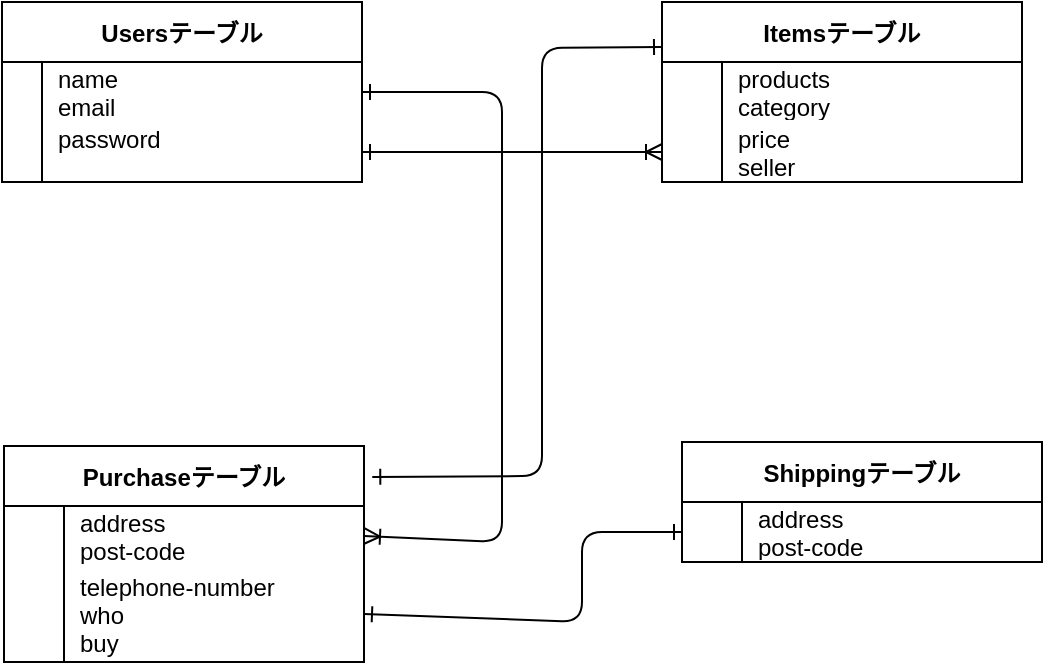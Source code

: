 <mxfile>
    <diagram id="OoQ5Ur7bebyOS0lPMEaS" name="ページ1">
        <mxGraphModel dx="674" dy="401" grid="1" gridSize="10" guides="1" tooltips="1" connect="1" arrows="1" fold="1" page="1" pageScale="1" pageWidth="827" pageHeight="1169" math="0" shadow="0">
            <root>
                <mxCell id="0"/>
                <mxCell id="1" parent="0"/>
                <mxCell id="2" value="Usersテーブル" style="shape=table;startSize=30;container=1;collapsible=1;childLayout=tableLayout;fixedRows=1;rowLines=0;fontStyle=1;align=center;resizeLast=1;" vertex="1" parent="1">
                    <mxGeometry x="10" y="30" width="180" height="90" as="geometry"/>
                </mxCell>
                <mxCell id="6" value="" style="shape=tableRow;horizontal=0;startSize=0;swimlaneHead=0;swimlaneBody=0;fillColor=none;collapsible=0;dropTarget=0;points=[[0,0.5],[1,0.5]];portConstraint=eastwest;top=0;left=0;right=0;bottom=0;" vertex="1" parent="2">
                    <mxGeometry y="30" width="180" height="30" as="geometry"/>
                </mxCell>
                <mxCell id="7" value="" style="shape=partialRectangle;connectable=0;fillColor=none;top=0;left=0;bottom=0;right=0;editable=1;overflow=hidden;" vertex="1" parent="6">
                    <mxGeometry width="20" height="30" as="geometry">
                        <mxRectangle width="20" height="30" as="alternateBounds"/>
                    </mxGeometry>
                </mxCell>
                <mxCell id="8" value="name&#10;email" style="shape=partialRectangle;connectable=0;fillColor=none;top=0;left=0;bottom=0;right=0;align=left;spacingLeft=6;overflow=hidden;" vertex="1" parent="6">
                    <mxGeometry x="20" width="160" height="30" as="geometry">
                        <mxRectangle width="160" height="30" as="alternateBounds"/>
                    </mxGeometry>
                </mxCell>
                <mxCell id="9" value="" style="shape=tableRow;horizontal=0;startSize=0;swimlaneHead=0;swimlaneBody=0;fillColor=none;collapsible=0;dropTarget=0;points=[[0,0.5],[1,0.5]];portConstraint=eastwest;top=0;left=0;right=0;bottom=0;" vertex="1" parent="2">
                    <mxGeometry y="60" width="180" height="30" as="geometry"/>
                </mxCell>
                <mxCell id="10" value="" style="shape=partialRectangle;connectable=0;fillColor=none;top=0;left=0;bottom=0;right=0;editable=1;overflow=hidden;" vertex="1" parent="9">
                    <mxGeometry width="20" height="30" as="geometry">
                        <mxRectangle width="20" height="30" as="alternateBounds"/>
                    </mxGeometry>
                </mxCell>
                <mxCell id="11" value="password&#10;" style="shape=partialRectangle;connectable=0;fillColor=none;top=0;left=0;bottom=0;right=0;align=left;spacingLeft=6;overflow=hidden;" vertex="1" parent="9">
                    <mxGeometry x="20" width="160" height="30" as="geometry">
                        <mxRectangle width="160" height="30" as="alternateBounds"/>
                    </mxGeometry>
                </mxCell>
                <mxCell id="58" style="edgeStyle=none;html=1;exitX=0;exitY=0.25;exitDx=0;exitDy=0;startArrow=ERone;startFill=0;endArrow=ERone;endFill=0;entryX=1.023;entryY=0.143;entryDx=0;entryDy=0;entryPerimeter=0;" edge="1" parent="1" source="15" target="28">
                    <mxGeometry relative="1" as="geometry">
                        <mxPoint x="290" y="290" as="targetPoint"/>
                        <Array as="points">
                            <mxPoint x="280" y="53"/>
                            <mxPoint x="280" y="267"/>
                        </Array>
                    </mxGeometry>
                </mxCell>
                <mxCell id="15" value="Itemsテーブル" style="shape=table;startSize=30;container=1;collapsible=1;childLayout=tableLayout;fixedRows=1;rowLines=0;fontStyle=1;align=center;resizeLast=1;" vertex="1" parent="1">
                    <mxGeometry x="340" y="30" width="180" height="90" as="geometry"/>
                </mxCell>
                <mxCell id="19" value="" style="shape=tableRow;horizontal=0;startSize=0;swimlaneHead=0;swimlaneBody=0;fillColor=none;collapsible=0;dropTarget=0;points=[[0,0.5],[1,0.5]];portConstraint=eastwest;top=0;left=0;right=0;bottom=0;swimlaneLine=1;" vertex="1" parent="15">
                    <mxGeometry y="30" width="180" height="30" as="geometry"/>
                </mxCell>
                <mxCell id="20" value="" style="shape=partialRectangle;connectable=0;fillColor=none;top=0;left=0;bottom=0;right=0;editable=1;overflow=hidden;" vertex="1" parent="19">
                    <mxGeometry width="30" height="30" as="geometry">
                        <mxRectangle width="30" height="30" as="alternateBounds"/>
                    </mxGeometry>
                </mxCell>
                <mxCell id="21" value="products&#10;category&#10;" style="shape=partialRectangle;connectable=0;fillColor=none;top=0;left=0;bottom=0;right=0;align=left;spacingLeft=6;overflow=hidden;" vertex="1" parent="19">
                    <mxGeometry x="30" width="150" height="30" as="geometry">
                        <mxRectangle width="150" height="30" as="alternateBounds"/>
                    </mxGeometry>
                </mxCell>
                <mxCell id="22" value="" style="shape=tableRow;horizontal=0;startSize=0;swimlaneHead=0;swimlaneBody=0;fillColor=none;collapsible=0;dropTarget=0;points=[[0,0.5],[1,0.5]];portConstraint=eastwest;top=0;left=0;right=0;bottom=0;" vertex="1" parent="15">
                    <mxGeometry y="60" width="180" height="30" as="geometry"/>
                </mxCell>
                <mxCell id="23" value="" style="shape=partialRectangle;connectable=0;fillColor=none;top=0;left=0;bottom=0;right=0;editable=1;overflow=hidden;" vertex="1" parent="22">
                    <mxGeometry width="30" height="30" as="geometry">
                        <mxRectangle width="30" height="30" as="alternateBounds"/>
                    </mxGeometry>
                </mxCell>
                <mxCell id="24" value="price&#10;seller" style="shape=partialRectangle;connectable=0;fillColor=none;top=0;left=0;bottom=0;right=0;align=left;spacingLeft=6;overflow=hidden;" vertex="1" parent="22">
                    <mxGeometry x="30" width="150" height="30" as="geometry">
                        <mxRectangle width="150" height="30" as="alternateBounds"/>
                    </mxGeometry>
                </mxCell>
                <mxCell id="54" style="edgeStyle=none;html=1;exitX=0;exitY=0.5;exitDx=0;exitDy=0;entryX=0;entryY=0.5;entryDx=0;entryDy=0;endArrow=ERoneToMany;endFill=0;startArrow=ERone;startFill=0;" edge="1" parent="15" source="22" target="22">
                    <mxGeometry relative="1" as="geometry">
                        <Array as="points"/>
                    </mxGeometry>
                </mxCell>
                <mxCell id="28" value="Purchaseテーブル" style="shape=table;startSize=30;container=1;collapsible=1;childLayout=tableLayout;fixedRows=1;rowLines=0;fontStyle=1;align=center;resizeLast=1;" vertex="1" parent="1">
                    <mxGeometry x="11" y="252" width="180" height="108" as="geometry"/>
                </mxCell>
                <mxCell id="32" value="" style="shape=tableRow;horizontal=0;startSize=0;swimlaneHead=0;swimlaneBody=0;fillColor=none;collapsible=0;dropTarget=0;points=[[0,0.5],[1,0.5]];portConstraint=eastwest;top=0;left=0;right=0;bottom=0;" vertex="1" parent="28">
                    <mxGeometry y="30" width="180" height="30" as="geometry"/>
                </mxCell>
                <mxCell id="33" value="" style="shape=partialRectangle;connectable=0;fillColor=none;top=0;left=0;bottom=0;right=0;editable=1;overflow=hidden;" vertex="1" parent="32">
                    <mxGeometry width="30" height="30" as="geometry">
                        <mxRectangle width="30" height="30" as="alternateBounds"/>
                    </mxGeometry>
                </mxCell>
                <mxCell id="34" value="address&#10;post-code" style="shape=partialRectangle;connectable=0;fillColor=none;top=0;left=0;bottom=0;right=0;align=left;spacingLeft=6;overflow=hidden;" vertex="1" parent="32">
                    <mxGeometry x="30" width="150" height="30" as="geometry">
                        <mxRectangle width="150" height="30" as="alternateBounds"/>
                    </mxGeometry>
                </mxCell>
                <mxCell id="35" value="" style="shape=tableRow;horizontal=0;startSize=0;swimlaneHead=0;swimlaneBody=0;fillColor=none;collapsible=0;dropTarget=0;points=[[0,0.5],[1,0.5]];portConstraint=eastwest;top=0;left=0;right=0;bottom=0;" vertex="1" parent="28">
                    <mxGeometry y="60" width="180" height="48" as="geometry"/>
                </mxCell>
                <mxCell id="36" value="" style="shape=partialRectangle;connectable=0;fillColor=none;top=0;left=0;bottom=0;right=0;editable=1;overflow=hidden;" vertex="1" parent="35">
                    <mxGeometry width="30" height="48" as="geometry">
                        <mxRectangle width="30" height="48" as="alternateBounds"/>
                    </mxGeometry>
                </mxCell>
                <mxCell id="37" value="telephone-number&#10;who&#10;buy" style="shape=partialRectangle;connectable=0;fillColor=none;top=0;left=0;bottom=0;right=0;align=left;spacingLeft=6;overflow=hidden;" vertex="1" parent="35">
                    <mxGeometry x="30" width="150" height="48" as="geometry">
                        <mxRectangle width="150" height="48" as="alternateBounds"/>
                    </mxGeometry>
                </mxCell>
                <mxCell id="41" value="Shippingテーブル" style="shape=table;startSize=30;container=1;collapsible=1;childLayout=tableLayout;fixedRows=1;rowLines=0;fontStyle=1;align=center;resizeLast=1;" vertex="1" parent="1">
                    <mxGeometry x="350" y="250" width="180" height="60" as="geometry"/>
                </mxCell>
                <mxCell id="45" value="" style="shape=tableRow;horizontal=0;startSize=0;swimlaneHead=0;swimlaneBody=0;fillColor=none;collapsible=0;dropTarget=0;points=[[0,0.5],[1,0.5]];portConstraint=eastwest;top=0;left=0;right=0;bottom=0;" vertex="1" parent="41">
                    <mxGeometry y="30" width="180" height="30" as="geometry"/>
                </mxCell>
                <mxCell id="46" value="" style="shape=partialRectangle;connectable=0;fillColor=none;top=0;left=0;bottom=0;right=0;editable=1;overflow=hidden;" vertex="1" parent="45">
                    <mxGeometry width="30" height="30" as="geometry">
                        <mxRectangle width="30" height="30" as="alternateBounds"/>
                    </mxGeometry>
                </mxCell>
                <mxCell id="47" value="address&#10;post-code" style="shape=partialRectangle;connectable=0;fillColor=none;top=0;left=0;bottom=0;right=0;align=left;spacingLeft=6;overflow=hidden;" vertex="1" parent="45">
                    <mxGeometry x="30" width="150" height="30" as="geometry">
                        <mxRectangle width="150" height="30" as="alternateBounds"/>
                    </mxGeometry>
                </mxCell>
                <mxCell id="55" style="edgeStyle=none;html=1;exitX=1;exitY=0.5;exitDx=0;exitDy=0;startArrow=ERone;startFill=0;endArrow=ERoneToMany;endFill=0;" edge="1" parent="1" source="9">
                    <mxGeometry relative="1" as="geometry">
                        <mxPoint x="340" y="105" as="targetPoint"/>
                    </mxGeometry>
                </mxCell>
                <mxCell id="57" style="edgeStyle=none;html=1;exitX=1;exitY=0.5;exitDx=0;exitDy=0;startArrow=ERone;startFill=0;endArrow=ERoneToMany;endFill=0;entryX=1;entryY=0.5;entryDx=0;entryDy=0;" edge="1" parent="1" source="6" target="32">
                    <mxGeometry relative="1" as="geometry">
                        <mxPoint x="280" y="300" as="targetPoint"/>
                        <Array as="points">
                            <mxPoint x="260" y="75"/>
                            <mxPoint x="260" y="180"/>
                            <mxPoint x="260" y="300"/>
                        </Array>
                    </mxGeometry>
                </mxCell>
                <mxCell id="60" style="edgeStyle=none;html=1;exitX=0;exitY=0.5;exitDx=0;exitDy=0;startArrow=ERone;startFill=0;endArrow=ERone;endFill=0;entryX=1;entryY=0.5;entryDx=0;entryDy=0;" edge="1" parent="1" source="45" target="35">
                    <mxGeometry relative="1" as="geometry">
                        <mxPoint x="300" y="295" as="targetPoint"/>
                        <Array as="points">
                            <mxPoint x="300" y="295"/>
                            <mxPoint x="300" y="340"/>
                        </Array>
                    </mxGeometry>
                </mxCell>
            </root>
        </mxGraphModel>
    </diagram>
</mxfile>